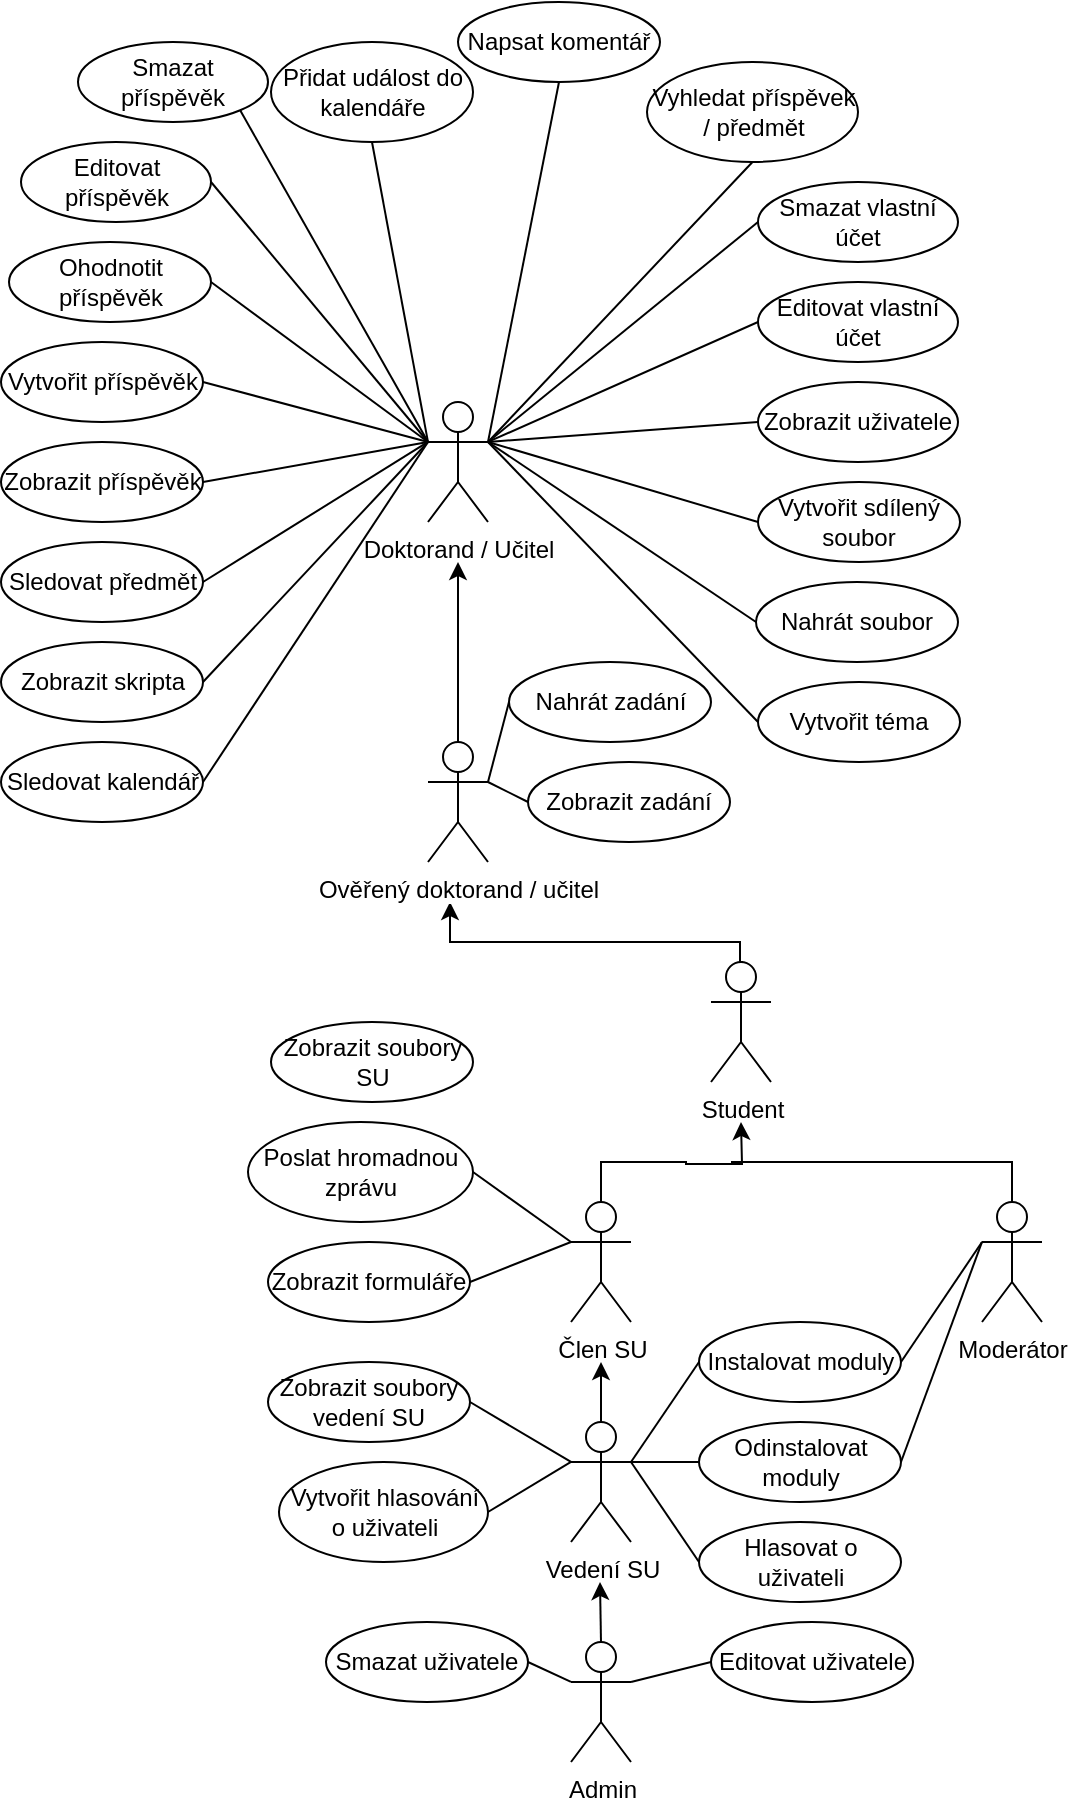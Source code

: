 <mxfile version="14.6.11" type="device"><diagram id="RXv6ozpO-osKW4zZJfwZ" name="Use case"><mxGraphModel dx="2370" dy="2270" grid="1" gridSize="10" guides="1" tooltips="1" connect="1" arrows="1" fold="1" page="1" pageScale="1" pageWidth="850" pageHeight="1100" math="0" shadow="0"><root><mxCell id="0"/><mxCell id="1" parent="0"/><mxCell id="c5DUrcknXAZesQA4dZ-W-72" style="edgeStyle=orthogonalEdgeStyle;rounded=0;orthogonalLoop=1;jettySize=auto;html=1;exitX=0.5;exitY=0;exitDx=0;exitDy=0;exitPerimeter=0;startArrow=none;startFill=0;endArrow=classic;endFill=1;fontSize=12;" parent="1" edge="1"><mxGeometry relative="1" as="geometry"><mxPoint x="371" y="400" as="targetPoint"/><Array as="points"><mxPoint x="516" y="430"/><mxPoint x="516" y="420"/><mxPoint x="371" y="420"/></Array><mxPoint x="517.5" y="430" as="sourcePoint"/></mxGeometry></mxCell><mxCell id="VyxotI2pCGDBR66HIVVF-2" value="Student&lt;br style=&quot;font-size: 12px;&quot;&gt;" style="shape=umlActor;verticalLabelPosition=bottom;labelBackgroundColor=#ffffff;verticalAlign=top;html=1;outlineConnect=0;fontSize=12;" parent="1" vertex="1"><mxGeometry x="501.5" y="430" width="30" height="60" as="geometry"/></mxCell><mxCell id="c5DUrcknXAZesQA4dZ-W-9" style="edgeStyle=orthogonalEdgeStyle;rounded=0;orthogonalLoop=1;jettySize=auto;html=1;exitX=0.5;exitY=0;exitDx=0;exitDy=0;exitPerimeter=0;startArrow=none;startFill=0;endArrow=classic;endFill=1;fontSize=12;" parent="1" source="VyxotI2pCGDBR66HIVVF-6" edge="1"><mxGeometry relative="1" as="geometry"><mxPoint x="516.5" y="510" as="targetPoint"/></mxGeometry></mxCell><mxCell id="TXc4rBqc_yS6ygq9w1Ms-11" style="edgeStyle=none;rounded=0;orthogonalLoop=1;jettySize=auto;html=1;entryX=1;entryY=0.5;entryDx=0;entryDy=0;endArrow=none;endFill=0;exitX=0;exitY=0.333;exitDx=0;exitDy=0;exitPerimeter=0;fontSize=12;" parent="1" target="TXc4rBqc_yS6ygq9w1Ms-10" edge="1" source="VyxotI2pCGDBR66HIVVF-6"><mxGeometry relative="1" as="geometry"><mxPoint x="431.5" y="580" as="sourcePoint"/></mxGeometry></mxCell><mxCell id="TXc4rBqc_yS6ygq9w1Ms-13" style="edgeStyle=none;rounded=0;orthogonalLoop=1;jettySize=auto;html=1;entryX=1;entryY=0.5;entryDx=0;entryDy=0;endArrow=none;endFill=0;exitX=0;exitY=0.333;exitDx=0;exitDy=0;exitPerimeter=0;fontSize=12;" parent="1" target="TXc4rBqc_yS6ygq9w1Ms-12" edge="1" source="VyxotI2pCGDBR66HIVVF-6"><mxGeometry relative="1" as="geometry"><mxPoint x="431.5" y="580" as="sourcePoint"/></mxGeometry></mxCell><mxCell id="VyxotI2pCGDBR66HIVVF-6" value="Člen SU" style="shape=umlActor;verticalLabelPosition=bottom;labelBackgroundColor=#ffffff;verticalAlign=top;html=1;outlineConnect=0;fontSize=12;" parent="1" vertex="1"><mxGeometry x="431.5" y="550" width="30" height="60" as="geometry"/></mxCell><mxCell id="c5DUrcknXAZesQA4dZ-W-12" style="edgeStyle=orthogonalEdgeStyle;rounded=0;orthogonalLoop=1;jettySize=auto;html=1;exitX=0.5;exitY=0;exitDx=0;exitDy=0;exitPerimeter=0;startArrow=none;startFill=0;endArrow=none;endFill=0;fontSize=12;" parent="1" source="VyxotI2pCGDBR66HIVVF-7" edge="1"><mxGeometry relative="1" as="geometry"><mxPoint x="511.5" y="530" as="targetPoint"/><Array as="points"><mxPoint x="586.5" y="530"/><mxPoint x="511.5" y="530"/></Array></mxGeometry></mxCell><mxCell id="TXc4rBqc_yS6ygq9w1Ms-50" style="edgeStyle=none;rounded=0;orthogonalLoop=1;jettySize=auto;html=1;entryX=1;entryY=0.5;entryDx=0;entryDy=0;endArrow=none;endFill=0;exitX=0;exitY=0.333;exitDx=0;exitDy=0;exitPerimeter=0;fontSize=12;" parent="1" source="VyxotI2pCGDBR66HIVVF-7" target="TXc4rBqc_yS6ygq9w1Ms-14" edge="1"><mxGeometry relative="1" as="geometry"/></mxCell><mxCell id="MORuFleHWe9ErBLBq8fh-4" style="rounded=0;orthogonalLoop=1;jettySize=auto;html=1;exitX=0;exitY=0.333;exitDx=0;exitDy=0;exitPerimeter=0;entryX=1;entryY=0.5;entryDx=0;entryDy=0;endArrow=none;endFill=0;fontSize=12;" edge="1" parent="1" source="VyxotI2pCGDBR66HIVVF-7" target="TXc4rBqc_yS6ygq9w1Ms-17"><mxGeometry relative="1" as="geometry"/></mxCell><mxCell id="VyxotI2pCGDBR66HIVVF-7" value="Moderátor" style="shape=umlActor;verticalLabelPosition=bottom;labelBackgroundColor=#ffffff;verticalAlign=top;html=1;outlineConnect=0;fontSize=12;" parent="1" vertex="1"><mxGeometry x="637" y="550" width="30" height="60" as="geometry"/></mxCell><mxCell id="c5DUrcknXAZesQA4dZ-W-11" style="edgeStyle=orthogonalEdgeStyle;rounded=0;orthogonalLoop=1;jettySize=auto;html=1;exitX=0.5;exitY=0;exitDx=0;exitDy=0;exitPerimeter=0;startArrow=none;startFill=0;endArrow=classic;endFill=1;fontSize=12;" parent="1" source="VyxotI2pCGDBR66HIVVF-8" edge="1"><mxGeometry relative="1" as="geometry"><mxPoint x="446.5" y="630" as="targetPoint"/><Array as="points"><mxPoint x="446.5" y="650"/><mxPoint x="446.5" y="650"/></Array></mxGeometry></mxCell><mxCell id="TXc4rBqc_yS6ygq9w1Ms-22" style="edgeStyle=none;rounded=0;orthogonalLoop=1;jettySize=auto;html=1;entryX=0;entryY=0.5;entryDx=0;entryDy=0;endArrow=none;endFill=0;exitX=1;exitY=0.333;exitDx=0;exitDy=0;exitPerimeter=0;fontSize=12;" parent="1" source="VyxotI2pCGDBR66HIVVF-8" target="TXc4rBqc_yS6ygq9w1Ms-14" edge="1"><mxGeometry relative="1" as="geometry"/></mxCell><mxCell id="MORuFleHWe9ErBLBq8fh-3" style="rounded=0;orthogonalLoop=1;jettySize=auto;html=1;exitX=1;exitY=0.333;exitDx=0;exitDy=0;exitPerimeter=0;entryX=0;entryY=0.5;entryDx=0;entryDy=0;endArrow=none;endFill=0;fontSize=12;" edge="1" parent="1" source="VyxotI2pCGDBR66HIVVF-8" target="TXc4rBqc_yS6ygq9w1Ms-17"><mxGeometry relative="1" as="geometry"/></mxCell><mxCell id="MORuFleHWe9ErBLBq8fh-5" style="edgeStyle=none;rounded=0;orthogonalLoop=1;jettySize=auto;html=1;exitX=1;exitY=0.333;exitDx=0;exitDy=0;exitPerimeter=0;entryX=0;entryY=0.5;entryDx=0;entryDy=0;endArrow=none;endFill=0;fontSize=12;" edge="1" parent="1" source="VyxotI2pCGDBR66HIVVF-8" target="TXc4rBqc_yS6ygq9w1Ms-24"><mxGeometry relative="1" as="geometry"/></mxCell><mxCell id="MORuFleHWe9ErBLBq8fh-34" style="edgeStyle=none;rounded=0;orthogonalLoop=1;jettySize=auto;html=1;exitX=0;exitY=0.333;exitDx=0;exitDy=0;exitPerimeter=0;entryX=1;entryY=0.5;entryDx=0;entryDy=0;fontSize=12;endArrow=none;endFill=0;" edge="1" parent="1" source="VyxotI2pCGDBR66HIVVF-8" target="MORuFleHWe9ErBLBq8fh-33"><mxGeometry relative="1" as="geometry"/></mxCell><mxCell id="MORuFleHWe9ErBLBq8fh-38" style="edgeStyle=none;rounded=0;orthogonalLoop=1;jettySize=auto;html=1;exitX=0;exitY=0.333;exitDx=0;exitDy=0;exitPerimeter=0;entryX=1;entryY=0.5;entryDx=0;entryDy=0;fontSize=12;endArrow=none;endFill=0;" edge="1" parent="1" source="VyxotI2pCGDBR66HIVVF-8" target="TXc4rBqc_yS6ygq9w1Ms-16"><mxGeometry relative="1" as="geometry"/></mxCell><mxCell id="VyxotI2pCGDBR66HIVVF-8" value="Vedení SU" style="shape=umlActor;verticalLabelPosition=bottom;labelBackgroundColor=#ffffff;verticalAlign=top;html=1;outlineConnect=0;fontSize=12;" parent="1" vertex="1"><mxGeometry x="431.5" y="660" width="30" height="60" as="geometry"/></mxCell><mxCell id="MORuFleHWe9ErBLBq8fh-10" style="rounded=0;orthogonalLoop=1;jettySize=auto;html=1;exitX=1;exitY=0.333;exitDx=0;exitDy=0;exitPerimeter=0;entryX=0;entryY=0.5;entryDx=0;entryDy=0;endArrow=none;endFill=0;fontSize=12;" edge="1" parent="1" source="VyxotI2pCGDBR66HIVVF-10" target="TXc4rBqc_yS6ygq9w1Ms-56"><mxGeometry relative="1" as="geometry"/></mxCell><mxCell id="MORuFleHWe9ErBLBq8fh-11" style="edgeStyle=none;rounded=0;orthogonalLoop=1;jettySize=auto;html=1;exitX=1;exitY=0.333;exitDx=0;exitDy=0;exitPerimeter=0;entryX=0;entryY=0.5;entryDx=0;entryDy=0;endArrow=none;endFill=0;fontSize=12;" edge="1" parent="1" source="VyxotI2pCGDBR66HIVVF-10" target="TXc4rBqc_yS6ygq9w1Ms-7"><mxGeometry relative="1" as="geometry"/></mxCell><mxCell id="MORuFleHWe9ErBLBq8fh-12" style="edgeStyle=none;rounded=0;orthogonalLoop=1;jettySize=auto;html=1;exitX=1;exitY=0.333;exitDx=0;exitDy=0;exitPerimeter=0;entryX=0;entryY=0.5;entryDx=0;entryDy=0;endArrow=none;endFill=0;fontSize=12;" edge="1" parent="1" source="VyxotI2pCGDBR66HIVVF-10" target="TXc4rBqc_yS6ygq9w1Ms-5"><mxGeometry relative="1" as="geometry"/></mxCell><mxCell id="MORuFleHWe9ErBLBq8fh-13" style="edgeStyle=none;rounded=0;orthogonalLoop=1;jettySize=auto;html=1;exitX=1;exitY=0.333;exitDx=0;exitDy=0;exitPerimeter=0;entryX=0;entryY=0.5;entryDx=0;entryDy=0;endArrow=none;endFill=0;fontSize=12;" edge="1" parent="1" source="VyxotI2pCGDBR66HIVVF-10" target="c5DUrcknXAZesQA4dZ-W-84"><mxGeometry relative="1" as="geometry"/></mxCell><mxCell id="MORuFleHWe9ErBLBq8fh-14" style="edgeStyle=none;rounded=0;orthogonalLoop=1;jettySize=auto;html=1;exitX=1;exitY=0.333;exitDx=0;exitDy=0;exitPerimeter=0;entryX=0;entryY=0.5;entryDx=0;entryDy=0;endArrow=none;endFill=0;fontSize=12;" edge="1" parent="1" source="VyxotI2pCGDBR66HIVVF-10" target="c5DUrcknXAZesQA4dZ-W-21"><mxGeometry relative="1" as="geometry"/></mxCell><mxCell id="MORuFleHWe9ErBLBq8fh-15" style="edgeStyle=none;rounded=0;orthogonalLoop=1;jettySize=auto;html=1;exitX=1;exitY=0.333;exitDx=0;exitDy=0;exitPerimeter=0;entryX=0;entryY=0.5;entryDx=0;entryDy=0;endArrow=none;endFill=0;fontSize=12;" edge="1" parent="1" source="VyxotI2pCGDBR66HIVVF-10" target="c5DUrcknXAZesQA4dZ-W-23"><mxGeometry relative="1" as="geometry"/></mxCell><mxCell id="MORuFleHWe9ErBLBq8fh-16" style="edgeStyle=none;rounded=0;orthogonalLoop=1;jettySize=auto;html=1;exitX=1;exitY=0.333;exitDx=0;exitDy=0;exitPerimeter=0;entryX=0.5;entryY=1;entryDx=0;entryDy=0;endArrow=none;endFill=0;fontSize=12;" edge="1" parent="1" source="VyxotI2pCGDBR66HIVVF-10" target="TXc4rBqc_yS6ygq9w1Ms-37"><mxGeometry relative="1" as="geometry"/></mxCell><mxCell id="MORuFleHWe9ErBLBq8fh-18" style="edgeStyle=none;rounded=0;orthogonalLoop=1;jettySize=auto;html=1;exitX=0;exitY=0.333;exitDx=0;exitDy=0;exitPerimeter=0;entryX=1;entryY=0.5;entryDx=0;entryDy=0;endArrow=none;endFill=0;fontSize=12;" edge="1" parent="1" source="VyxotI2pCGDBR66HIVVF-10" target="c5DUrcknXAZesQA4dZ-W-40"><mxGeometry relative="1" as="geometry"/></mxCell><mxCell id="MORuFleHWe9ErBLBq8fh-19" style="edgeStyle=none;rounded=0;orthogonalLoop=1;jettySize=auto;html=1;exitX=0;exitY=0.333;exitDx=0;exitDy=0;exitPerimeter=0;entryX=1;entryY=0.5;entryDx=0;entryDy=0;endArrow=none;endFill=0;fontSize=12;" edge="1" parent="1" source="VyxotI2pCGDBR66HIVVF-10" target="c5DUrcknXAZesQA4dZ-W-43"><mxGeometry relative="1" as="geometry"/></mxCell><mxCell id="MORuFleHWe9ErBLBq8fh-20" style="edgeStyle=none;rounded=0;orthogonalLoop=1;jettySize=auto;html=1;exitX=0;exitY=0.333;exitDx=0;exitDy=0;exitPerimeter=0;entryX=1;entryY=0.5;entryDx=0;entryDy=0;endArrow=none;endFill=0;fontSize=12;" edge="1" parent="1" source="VyxotI2pCGDBR66HIVVF-10" target="c5DUrcknXAZesQA4dZ-W-29"><mxGeometry relative="1" as="geometry"/></mxCell><mxCell id="VyxotI2pCGDBR66HIVVF-10" value="Doktorand / Učitel" style="shape=umlActor;verticalLabelPosition=bottom;labelBackgroundColor=#ffffff;verticalAlign=top;html=1;outlineConnect=0;fontSize=12;" parent="1" vertex="1"><mxGeometry x="360" y="150" width="30" height="60" as="geometry"/></mxCell><mxCell id="c5DUrcknXAZesQA4dZ-W-19" style="edgeStyle=orthogonalEdgeStyle;rounded=0;orthogonalLoop=1;jettySize=auto;html=1;startArrow=none;startFill=0;endArrow=classic;endFill=1;exitX=0.5;exitY=0;exitDx=0;exitDy=0;exitPerimeter=0;fontSize=12;" parent="1" edge="1"><mxGeometry relative="1" as="geometry"><mxPoint x="446" y="740" as="targetPoint"/><Array as="points"><mxPoint x="446" y="770"/></Array><mxPoint x="446.5" y="770" as="sourcePoint"/></mxGeometry></mxCell><mxCell id="TXc4rBqc_yS6ygq9w1Ms-52" style="edgeStyle=none;rounded=0;orthogonalLoop=1;jettySize=auto;html=1;entryX=0;entryY=0.5;entryDx=0;entryDy=0;endArrow=none;endFill=0;exitX=1;exitY=0.333;exitDx=0;exitDy=0;exitPerimeter=0;fontSize=12;" parent="1" source="VyxotI2pCGDBR66HIVVF-13" target="TXc4rBqc_yS6ygq9w1Ms-51" edge="1"><mxGeometry relative="1" as="geometry"/></mxCell><mxCell id="MORuFleHWe9ErBLBq8fh-37" style="edgeStyle=none;rounded=0;orthogonalLoop=1;jettySize=auto;html=1;exitX=0;exitY=0.333;exitDx=0;exitDy=0;exitPerimeter=0;entryX=1;entryY=0.5;entryDx=0;entryDy=0;fontSize=12;endArrow=none;endFill=0;" edge="1" parent="1" source="VyxotI2pCGDBR66HIVVF-13" target="TXc4rBqc_yS6ygq9w1Ms-53"><mxGeometry relative="1" as="geometry"/></mxCell><mxCell id="VyxotI2pCGDBR66HIVVF-13" value="Admin" style="shape=umlActor;verticalLabelPosition=bottom;labelBackgroundColor=#ffffff;verticalAlign=top;html=1;outlineConnect=0;fontSize=12;" parent="1" vertex="1"><mxGeometry x="431.5" y="770" width="30" height="60" as="geometry"/></mxCell><mxCell id="c5DUrcknXAZesQA4dZ-W-13" style="edgeStyle=orthogonalEdgeStyle;rounded=0;orthogonalLoop=1;jettySize=auto;html=1;startArrow=none;startFill=0;endArrow=classic;endFill=1;fontSize=12;" parent="1" source="c5DUrcknXAZesQA4dZ-W-1" edge="1"><mxGeometry relative="1" as="geometry"><mxPoint x="375" y="230" as="targetPoint"/></mxGeometry></mxCell><mxCell id="TXc4rBqc_yS6ygq9w1Ms-31" style="edgeStyle=none;rounded=0;orthogonalLoop=1;jettySize=auto;html=1;entryX=0;entryY=0.5;entryDx=0;entryDy=0;endArrow=none;endFill=0;exitX=1;exitY=0.333;exitDx=0;exitDy=0;exitPerimeter=0;fontSize=12;" parent="1" source="c5DUrcknXAZesQA4dZ-W-1" target="TXc4rBqc_yS6ygq9w1Ms-29" edge="1"><mxGeometry relative="1" as="geometry"/></mxCell><mxCell id="TXc4rBqc_yS6ygq9w1Ms-35" style="edgeStyle=none;rounded=0;orthogonalLoop=1;jettySize=auto;html=1;entryX=0;entryY=0.5;entryDx=0;entryDy=0;endArrow=none;endFill=0;fontSize=12;" parent="1" target="TXc4rBqc_yS6ygq9w1Ms-33" edge="1"><mxGeometry relative="1" as="geometry"><mxPoint x="390" y="340" as="sourcePoint"/></mxGeometry></mxCell><mxCell id="c5DUrcknXAZesQA4dZ-W-1" value="Ověřený doktorand / učitel" style="shape=umlActor;verticalLabelPosition=bottom;labelBackgroundColor=#ffffff;verticalAlign=top;html=1;outlineConnect=0;fontSize=12;" parent="1" vertex="1"><mxGeometry x="360" y="320" width="30" height="60" as="geometry"/></mxCell><mxCell id="c5DUrcknXAZesQA4dZ-W-21" value="Editovat vlastní účet" style="ellipse;whiteSpace=wrap;html=1;fontSize=12;" parent="1" vertex="1"><mxGeometry x="525" y="90" width="100" height="40" as="geometry"/></mxCell><mxCell id="c5DUrcknXAZesQA4dZ-W-23" value="Smazat vlastní účet" style="ellipse;whiteSpace=wrap;html=1;fontSize=12;" parent="1" vertex="1"><mxGeometry x="525" y="40" width="100" height="40" as="geometry"/></mxCell><mxCell id="c5DUrcknXAZesQA4dZ-W-26" style="edgeStyle=none;rounded=0;orthogonalLoop=1;jettySize=auto;html=1;exitX=0.75;exitY=1;exitDx=0;exitDy=0;dashed=1;startArrow=none;startFill=0;endArrow=classic;endFill=1;fontSize=12;" parent="1" edge="1"><mxGeometry relative="1" as="geometry"><mxPoint x="675.5" y="40" as="sourcePoint"/><mxPoint x="675.5" y="40" as="targetPoint"/></mxGeometry></mxCell><mxCell id="c5DUrcknXAZesQA4dZ-W-29" value="Vytvořit příspěvěk" style="ellipse;whiteSpace=wrap;html=1;fontSize=12;" parent="1" vertex="1"><mxGeometry x="146.5" y="120" width="101" height="40" as="geometry"/></mxCell><mxCell id="MORuFleHWe9ErBLBq8fh-23" style="edgeStyle=none;rounded=0;orthogonalLoop=1;jettySize=auto;html=1;exitX=1;exitY=0.5;exitDx=0;exitDy=0;endArrow=none;endFill=0;fontSize=12;" edge="1" parent="1" source="c5DUrcknXAZesQA4dZ-W-31"><mxGeometry relative="1" as="geometry"><mxPoint x="360" y="170" as="targetPoint"/></mxGeometry></mxCell><mxCell id="c5DUrcknXAZesQA4dZ-W-31" value="Editovat příspěvěk" style="ellipse;whiteSpace=wrap;html=1;fontSize=12;" parent="1" vertex="1"><mxGeometry x="156.5" y="20" width="95" height="40" as="geometry"/></mxCell><mxCell id="MORuFleHWe9ErBLBq8fh-22" style="edgeStyle=none;rounded=0;orthogonalLoop=1;jettySize=auto;html=1;exitX=1;exitY=1;exitDx=0;exitDy=0;endArrow=none;endFill=0;fontSize=12;" edge="1" parent="1" source="c5DUrcknXAZesQA4dZ-W-32"><mxGeometry relative="1" as="geometry"><mxPoint x="360" y="170" as="targetPoint"/></mxGeometry></mxCell><mxCell id="c5DUrcknXAZesQA4dZ-W-32" value="Smazat příspěvěk" style="ellipse;whiteSpace=wrap;html=1;fontSize=12;" parent="1" vertex="1"><mxGeometry x="185" y="-30" width="95" height="40" as="geometry"/></mxCell><mxCell id="MORuFleHWe9ErBLBq8fh-24" style="edgeStyle=none;rounded=0;orthogonalLoop=1;jettySize=auto;html=1;exitX=1;exitY=0.5;exitDx=0;exitDy=0;endArrow=none;endFill=0;fontSize=12;" edge="1" parent="1" source="c5DUrcknXAZesQA4dZ-W-37"><mxGeometry relative="1" as="geometry"><mxPoint x="360" y="170" as="targetPoint"/></mxGeometry></mxCell><mxCell id="c5DUrcknXAZesQA4dZ-W-37" value="Ohodnotit příspěvěk" style="ellipse;whiteSpace=wrap;html=1;fontSize=12;" parent="1" vertex="1"><mxGeometry x="150.5" y="70" width="101" height="40" as="geometry"/></mxCell><mxCell id="c5DUrcknXAZesQA4dZ-W-40" value="Sledovat předmět" style="ellipse;whiteSpace=wrap;html=1;fontSize=12;" parent="1" vertex="1"><mxGeometry x="146.5" y="220" width="101" height="40" as="geometry"/></mxCell><mxCell id="c5DUrcknXAZesQA4dZ-W-43" value="Zobrazit příspěvěk" style="ellipse;whiteSpace=wrap;html=1;fontSize=12;" parent="1" vertex="1"><mxGeometry x="146.5" y="170" width="101" height="40" as="geometry"/></mxCell><mxCell id="c5DUrcknXAZesQA4dZ-W-84" value="Zobrazit uživatele" style="ellipse;whiteSpace=wrap;html=1;fontSize=12;" parent="1" vertex="1"><mxGeometry x="525" y="140" width="100" height="40" as="geometry"/></mxCell><mxCell id="MORuFleHWe9ErBLBq8fh-21" style="edgeStyle=none;rounded=0;orthogonalLoop=1;jettySize=auto;html=1;exitX=0.5;exitY=1;exitDx=0;exitDy=0;endArrow=none;endFill=0;fontSize=12;" edge="1" parent="1" source="TXc4rBqc_yS6ygq9w1Ms-1"><mxGeometry relative="1" as="geometry"><mxPoint x="360" y="170" as="targetPoint"/></mxGeometry></mxCell><mxCell id="TXc4rBqc_yS6ygq9w1Ms-1" value="Přidat událost do kalendáře" style="ellipse;whiteSpace=wrap;html=1;fontSize=12;" parent="1" vertex="1"><mxGeometry x="281.5" y="-30" width="101" height="50" as="geometry"/></mxCell><mxCell id="TXc4rBqc_yS6ygq9w1Ms-5" value="Vytvořit sdílený soubor" style="ellipse;whiteSpace=wrap;html=1;fontSize=12;" parent="1" vertex="1"><mxGeometry x="525" y="190" width="101" height="40" as="geometry"/></mxCell><mxCell id="TXc4rBqc_yS6ygq9w1Ms-7" value="Nahrát soubor" style="ellipse;whiteSpace=wrap;html=1;fontSize=12;" parent="1" vertex="1"><mxGeometry x="524" y="240" width="101" height="40" as="geometry"/></mxCell><mxCell id="TXc4rBqc_yS6ygq9w1Ms-10" value="Poslat hromadnou zprávu" style="ellipse;whiteSpace=wrap;html=1;fontSize=12;" parent="1" vertex="1"><mxGeometry x="270" y="510" width="112.5" height="50" as="geometry"/></mxCell><mxCell id="TXc4rBqc_yS6ygq9w1Ms-12" value="Zobrazit formuláře" style="ellipse;whiteSpace=wrap;html=1;fontSize=12;" parent="1" vertex="1"><mxGeometry x="280" y="570" width="101" height="40" as="geometry"/></mxCell><mxCell id="TXc4rBqc_yS6ygq9w1Ms-14" value="Instalovat moduly" style="ellipse;whiteSpace=wrap;html=1;fontSize=12;" parent="1" vertex="1"><mxGeometry x="495.5" y="610" width="101" height="40" as="geometry"/></mxCell><mxCell id="TXc4rBqc_yS6ygq9w1Ms-16" value="Vytvořit hlasování o uživateli" style="ellipse;whiteSpace=wrap;html=1;fontSize=12;" parent="1" vertex="1"><mxGeometry x="285.5" y="680" width="104.5" height="50" as="geometry"/></mxCell><mxCell id="TXc4rBqc_yS6ygq9w1Ms-17" value="Odinstalovat moduly" style="ellipse;whiteSpace=wrap;html=1;fontSize=12;" parent="1" vertex="1"><mxGeometry x="495.5" y="660" width="101" height="40" as="geometry"/></mxCell><mxCell id="TXc4rBqc_yS6ygq9w1Ms-24" value="Hlasovat o uživateli" style="ellipse;whiteSpace=wrap;html=1;fontSize=12;" parent="1" vertex="1"><mxGeometry x="495.5" y="710" width="101" height="40" as="geometry"/></mxCell><mxCell id="TXc4rBqc_yS6ygq9w1Ms-29" value="Nahrát zadání" style="ellipse;whiteSpace=wrap;html=1;fontSize=12;" parent="1" vertex="1"><mxGeometry x="400.5" y="280" width="101" height="40" as="geometry"/></mxCell><mxCell id="TXc4rBqc_yS6ygq9w1Ms-33" value="Zobrazit zadání" style="ellipse;whiteSpace=wrap;html=1;fontSize=12;" parent="1" vertex="1"><mxGeometry x="410" y="330" width="101" height="40" as="geometry"/></mxCell><mxCell id="TXc4rBqc_yS6ygq9w1Ms-37" value="Vyhledat příspěvek / předmět" style="ellipse;whiteSpace=wrap;html=1;fontSize=12;" parent="1" vertex="1"><mxGeometry x="469.5" y="-20" width="105.5" height="50" as="geometry"/></mxCell><mxCell id="TXc4rBqc_yS6ygq9w1Ms-51" value="Editovat uživatele" style="ellipse;whiteSpace=wrap;html=1;fontSize=12;" parent="1" vertex="1"><mxGeometry x="501.5" y="760" width="101" height="40" as="geometry"/></mxCell><mxCell id="TXc4rBqc_yS6ygq9w1Ms-53" value="Smazat uživatele" style="ellipse;whiteSpace=wrap;html=1;fontSize=12;" parent="1" vertex="1"><mxGeometry x="309" y="760" width="101" height="40" as="geometry"/></mxCell><mxCell id="TXc4rBqc_yS6ygq9w1Ms-56" value="Vytvořit téma" style="ellipse;whiteSpace=wrap;html=1;fontSize=12;" parent="1" vertex="1"><mxGeometry x="525" y="290" width="101" height="40" as="geometry"/></mxCell><mxCell id="MORuFleHWe9ErBLBq8fh-26" style="edgeStyle=none;rounded=0;orthogonalLoop=1;jettySize=auto;html=1;exitX=1;exitY=0.5;exitDx=0;exitDy=0;entryX=0;entryY=0.333;entryDx=0;entryDy=0;entryPerimeter=0;endArrow=none;endFill=0;fontSize=12;" edge="1" parent="1" source="MORuFleHWe9ErBLBq8fh-25" target="VyxotI2pCGDBR66HIVVF-10"><mxGeometry relative="1" as="geometry"/></mxCell><mxCell id="MORuFleHWe9ErBLBq8fh-25" value="Zobrazit skripta" style="ellipse;whiteSpace=wrap;html=1;fontSize=12;" vertex="1" parent="1"><mxGeometry x="146.5" y="270" width="101" height="40" as="geometry"/></mxCell><mxCell id="MORuFleHWe9ErBLBq8fh-29" style="edgeStyle=none;rounded=0;orthogonalLoop=1;jettySize=auto;html=1;exitX=1;exitY=0.5;exitDx=0;exitDy=0;endArrow=none;endFill=0;fontSize=12;" edge="1" parent="1" source="MORuFleHWe9ErBLBq8fh-28"><mxGeometry relative="1" as="geometry"><mxPoint x="360" y="170" as="targetPoint"/></mxGeometry></mxCell><mxCell id="MORuFleHWe9ErBLBq8fh-28" value="Sledovat kalendář" style="ellipse;whiteSpace=wrap;html=1;fontSize=12;" vertex="1" parent="1"><mxGeometry x="146.5" y="320" width="101" height="40" as="geometry"/></mxCell><mxCell id="MORuFleHWe9ErBLBq8fh-32" value="Zobrazit soubory SU" style="ellipse;whiteSpace=wrap;html=1;fontSize=12;" vertex="1" parent="1"><mxGeometry x="281.5" y="460" width="101" height="40" as="geometry"/></mxCell><mxCell id="MORuFleHWe9ErBLBq8fh-33" value="Zobrazit soubory vedení SU" style="ellipse;whiteSpace=wrap;html=1;fontSize=12;" vertex="1" parent="1"><mxGeometry x="280" y="630" width="101" height="40" as="geometry"/></mxCell><mxCell id="MORuFleHWe9ErBLBq8fh-36" style="edgeStyle=none;rounded=0;orthogonalLoop=1;jettySize=auto;html=1;exitX=0.5;exitY=1;exitDx=0;exitDy=0;fontSize=12;endArrow=none;endFill=0;" edge="1" parent="1" source="MORuFleHWe9ErBLBq8fh-35"><mxGeometry relative="1" as="geometry"><mxPoint x="390" y="170" as="targetPoint"/></mxGeometry></mxCell><mxCell id="MORuFleHWe9ErBLBq8fh-35" value="Napsat komentář" style="ellipse;whiteSpace=wrap;html=1;fontSize=12;" vertex="1" parent="1"><mxGeometry x="375" y="-50" width="101" height="40" as="geometry"/></mxCell></root></mxGraphModel></diagram></mxfile>